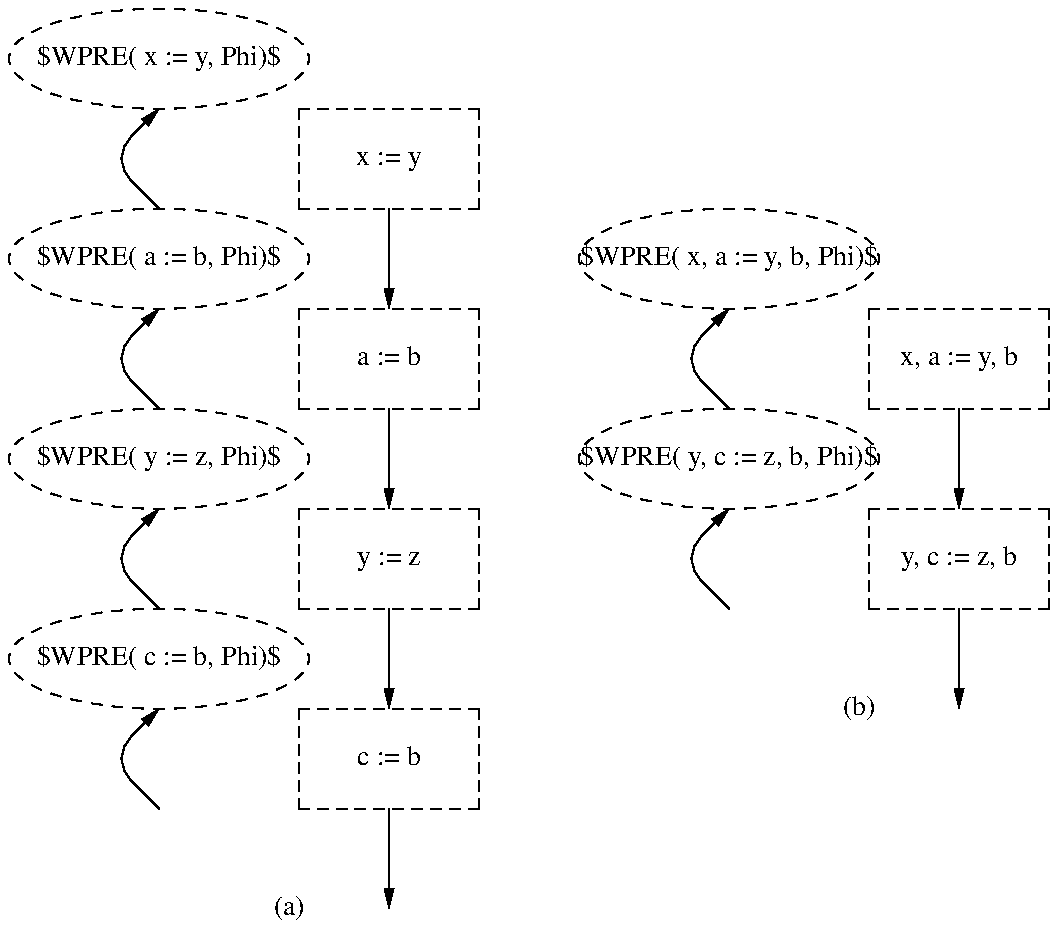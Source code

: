 .PS

ASSIGNMENT_1:
       box width .9 "x := y" dashed
       line -> down from ASSIGNMENT_1.s
ASSIGNMENT_2:
       box width .9 "a := b" dashed
       line -> down from ASSIGNMENT_2.s
ASSIGNMENT_3:
       box width .9 "y := z" dashed
       line -> down from ASSIGNMENT_3.s
ASSIGNMENT_4:
       box width .9 "c := b" dashed
       line -> down from ASSIGNMENT_4.s
       move left .5
       "(a)"
WP_4:
        move left .7 from ASSIGNMENT_4.w
       move down .25
       spline -> left .25 up .25 then right .25 up .25
       ellipse width 1.5 "$\WPRE( c := b, \Phi)$" dashed
WP_3:
        move left .7 from ASSIGNMENT_3.w
       move down .25
       spline -> left .25 up .25 then right .25 up .25
       ellipse width 1.5 "$\WPRE( y := z, \Phi)$" dashed
WP_2:
        move left .7 from ASSIGNMENT_2.w
       move down .25
       spline -> left .25 up .25 then right .25 up .25
       ellipse width 1.5 "$\WPRE( a := b, \Phi)$" dashed
WP_1:
        move left .7 from ASSIGNMENT_1.w
       move down .25
       spline -> left .25 up .25 then right .25 up .25
       ellipse width 1.5 "$\WPRE( x := y, \Phi)$" dashed
        move right 4
       move down 1.5
NEW_ASSIGNMENT_1:
       box width .9 "x, a := y, b" dashed
       line -> down from NEW_ASSIGNMENT_1.s
NEW_ASSIGNMENT_2:
       box width .9 "y, c := z, b" dashed
       line -> down from NEW_ASSIGNMENT_2.s
       move left .5
       "(b)"
NEW_WP_2:
        move left .7 from NEW_ASSIGNMENT_2.w
       move down .25
       spline -> left .25 up .25 then right .25 up .25
       ellipse width 1.5 "$\WPRE( y, c := z, b, \Phi)$" dashed
NEW_WP_1:
        move left .7 from NEW_ASSIGNMENT_1.w
       move down .25
       spline -> left .25 up .25 then right .25 up .25
       ellipse width 1.5 "$\WPRE( x, a := y, b, \Phi)$" dashed

.PE

